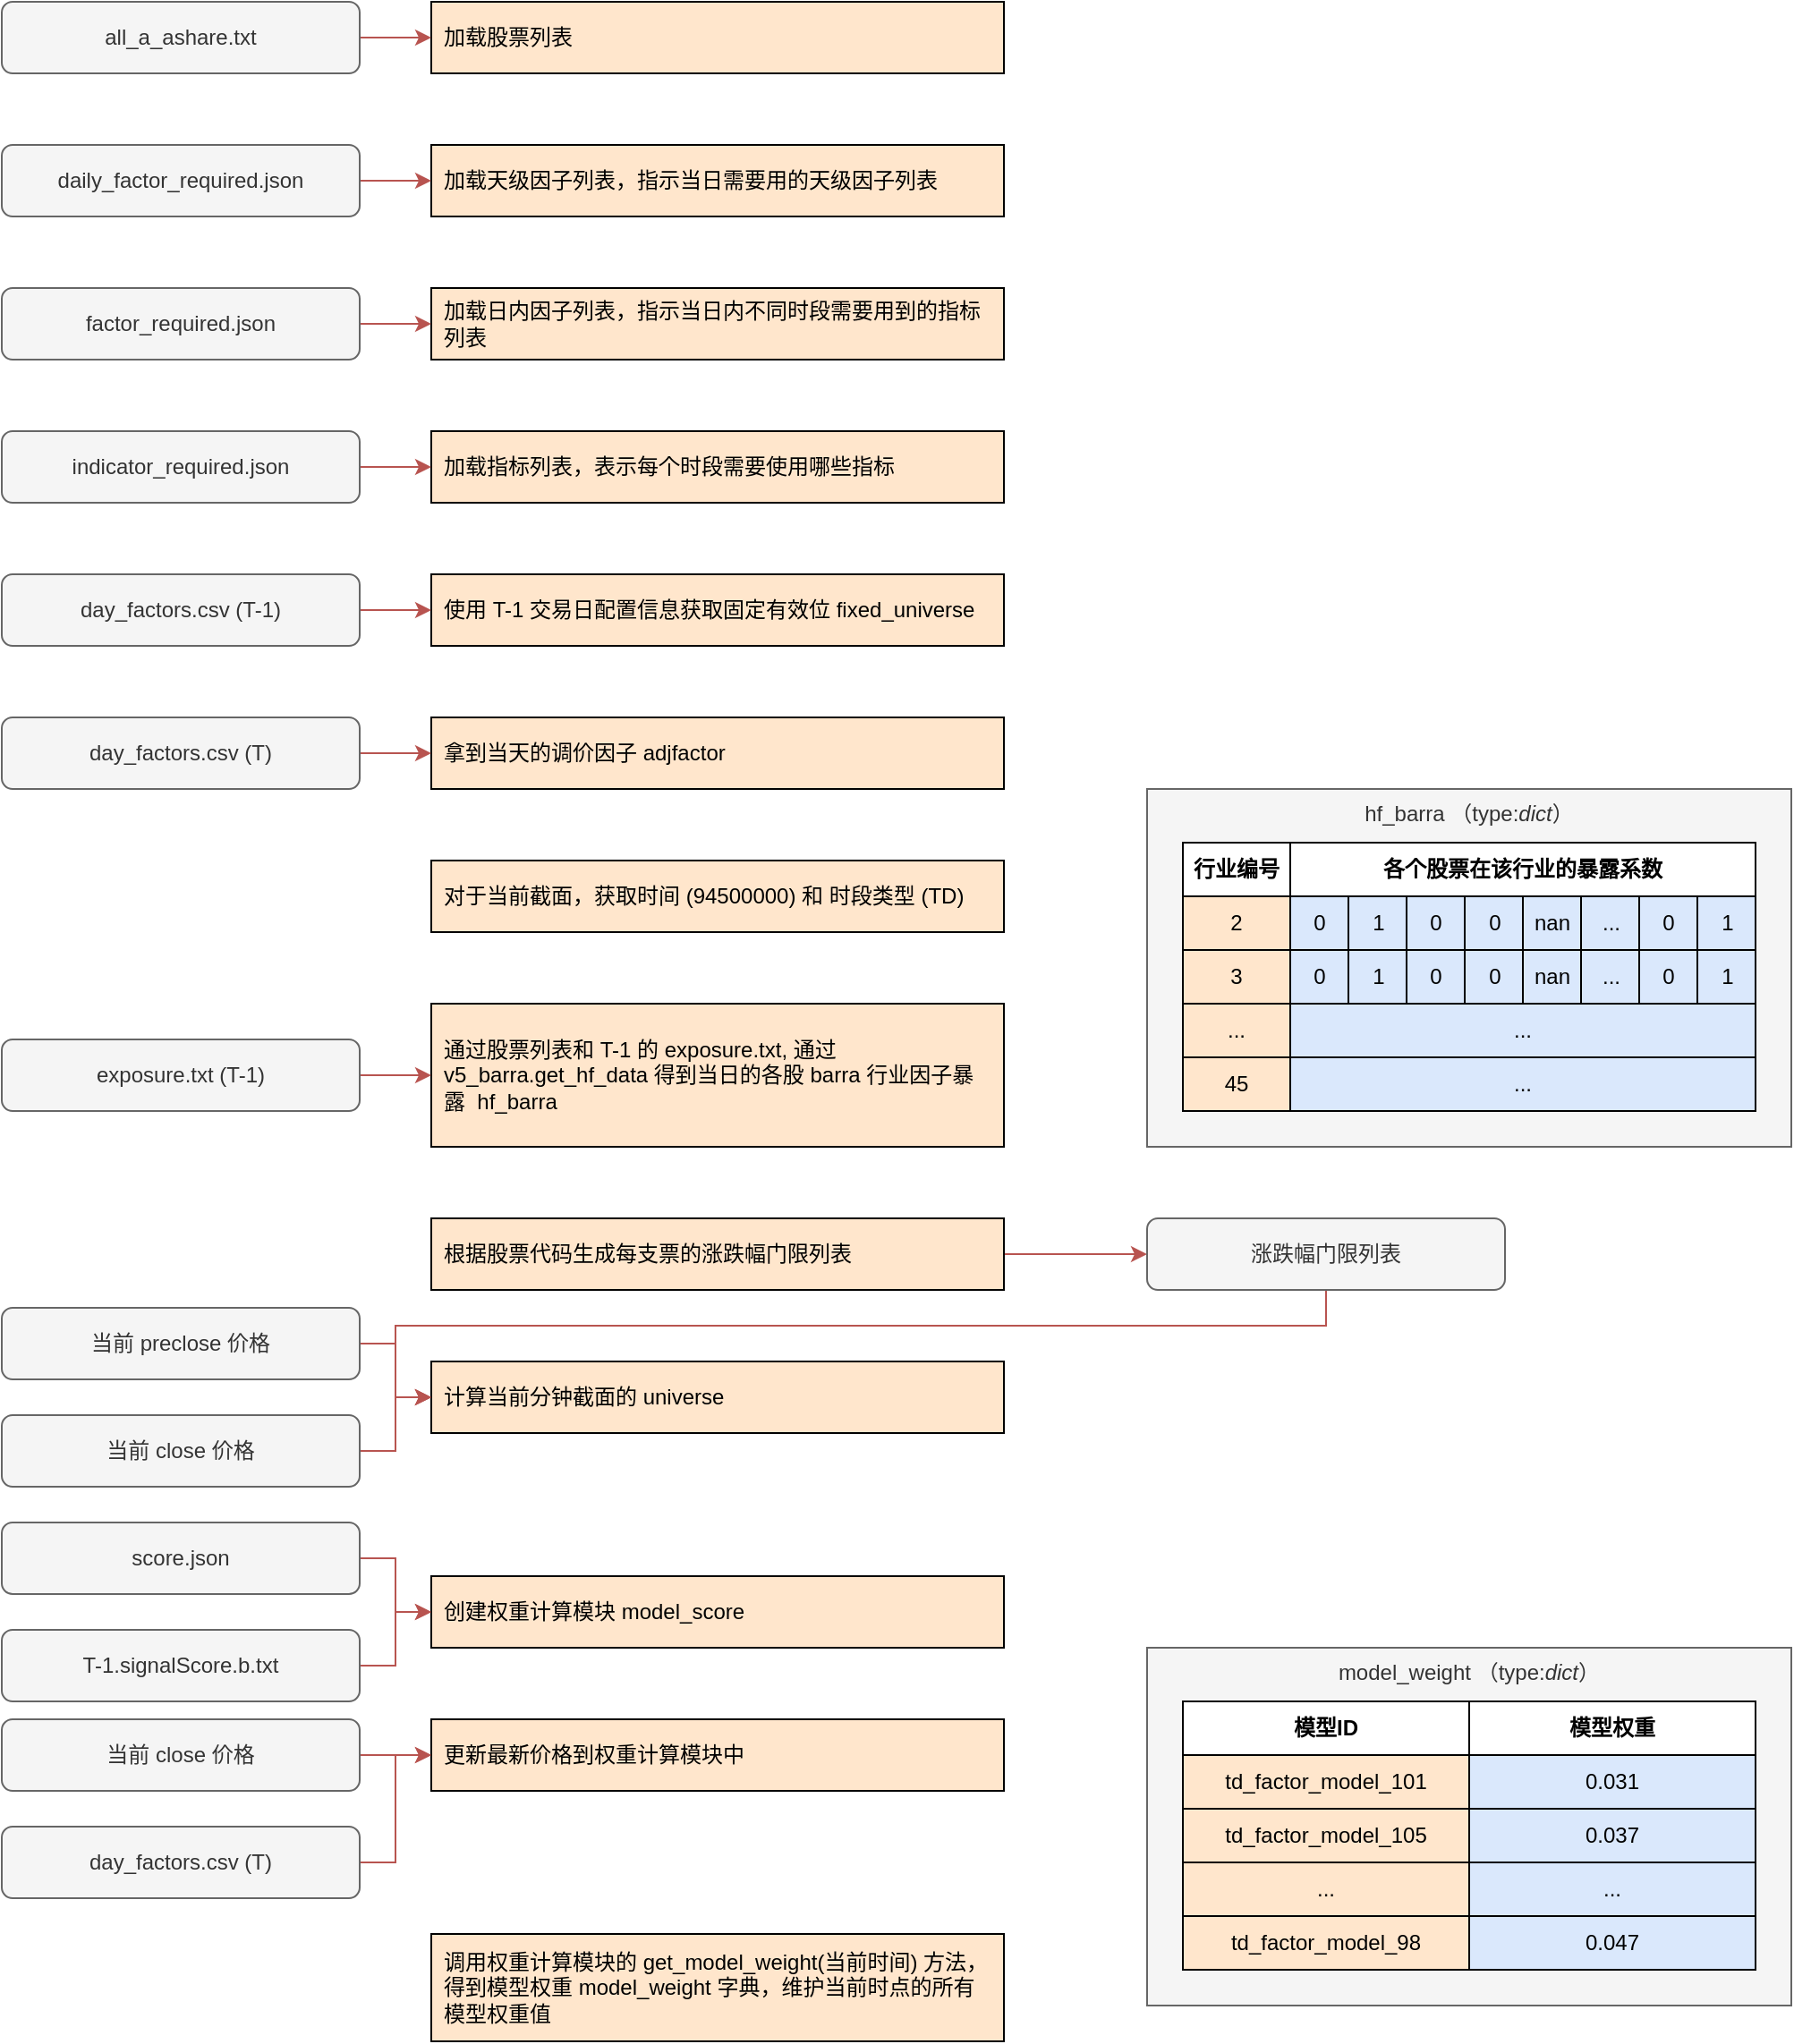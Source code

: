 <mxfile version="27.1.5">
  <diagram name="第 1 页" id="XfOoIQ8wgLelwQRDHksd">
    <mxGraphModel dx="1139" dy="667" grid="1" gridSize="10" guides="1" tooltips="1" connect="1" arrows="1" fold="1" page="1" pageScale="1" pageWidth="827" pageHeight="1169" math="0" shadow="0">
      <root>
        <mxCell id="0" />
        <mxCell id="1" parent="0" />
        <mxCell id="kYoe_I8JH5Og6u9T2peL-4" value="加载股票列表" style="rounded=0;whiteSpace=wrap;html=1;align=left;spacingLeft=5;spacingRight=5;spacingTop=2;spacingBottom=2;fillColor=#ffe6cc;strokeColor=#000000;" vertex="1" parent="1">
          <mxGeometry x="280" y="40" width="320" height="40" as="geometry" />
        </mxCell>
        <mxCell id="kYoe_I8JH5Og6u9T2peL-76" style="edgeStyle=orthogonalEdgeStyle;rounded=0;orthogonalLoop=1;jettySize=auto;html=1;exitX=1;exitY=0.5;exitDx=0;exitDy=0;fillColor=#f8cecc;strokeColor=#b85450;" edge="1" parent="1" source="kYoe_I8JH5Og6u9T2peL-5" target="kYoe_I8JH5Og6u9T2peL-4">
          <mxGeometry relative="1" as="geometry" />
        </mxCell>
        <mxCell id="kYoe_I8JH5Og6u9T2peL-5" value="all_a_ashare.txt" style="rounded=1;whiteSpace=wrap;html=1;fillColor=#f5f5f5;strokeColor=#666666;fontColor=#333333;" vertex="1" parent="1">
          <mxGeometry x="40" y="40" width="200" height="40" as="geometry" />
        </mxCell>
        <mxCell id="kYoe_I8JH5Og6u9T2peL-6" value="加载天级因子列表，指示当日需要用的天级因子列表" style="rounded=0;whiteSpace=wrap;html=1;align=left;spacingLeft=5;spacingRight=5;spacingTop=2;spacingBottom=2;fillColor=#ffe6cc;strokeColor=#000000;" vertex="1" parent="1">
          <mxGeometry x="280" y="120" width="320" height="40" as="geometry" />
        </mxCell>
        <mxCell id="kYoe_I8JH5Og6u9T2peL-75" style="edgeStyle=orthogonalEdgeStyle;rounded=0;orthogonalLoop=1;jettySize=auto;html=1;exitX=1;exitY=0.5;exitDx=0;exitDy=0;fillColor=#f8cecc;strokeColor=#b85450;" edge="1" parent="1" source="kYoe_I8JH5Og6u9T2peL-7" target="kYoe_I8JH5Og6u9T2peL-6">
          <mxGeometry relative="1" as="geometry" />
        </mxCell>
        <mxCell id="kYoe_I8JH5Og6u9T2peL-7" value="daily_factor_required.json" style="rounded=1;whiteSpace=wrap;html=1;fillColor=#f5f5f5;strokeColor=#666666;fontColor=#333333;" vertex="1" parent="1">
          <mxGeometry x="40" y="120" width="200" height="40" as="geometry" />
        </mxCell>
        <mxCell id="kYoe_I8JH5Og6u9T2peL-8" value="加载日内因子列表，指示当日内不同时段需要用到的指标列表" style="rounded=0;whiteSpace=wrap;html=1;align=left;spacingLeft=5;spacingRight=5;spacingTop=2;spacingBottom=2;fillColor=#ffe6cc;strokeColor=#000000;" vertex="1" parent="1">
          <mxGeometry x="280" y="200" width="320" height="40" as="geometry" />
        </mxCell>
        <mxCell id="kYoe_I8JH5Og6u9T2peL-74" style="edgeStyle=orthogonalEdgeStyle;rounded=0;orthogonalLoop=1;jettySize=auto;html=1;exitX=1;exitY=0.5;exitDx=0;exitDy=0;fillColor=#f8cecc;strokeColor=#b85450;" edge="1" parent="1" source="kYoe_I8JH5Og6u9T2peL-9" target="kYoe_I8JH5Og6u9T2peL-8">
          <mxGeometry relative="1" as="geometry" />
        </mxCell>
        <mxCell id="kYoe_I8JH5Og6u9T2peL-9" value="factor_required.json" style="rounded=1;whiteSpace=wrap;html=1;fillColor=#f5f5f5;strokeColor=#666666;fontColor=#333333;" vertex="1" parent="1">
          <mxGeometry x="40" y="200" width="200" height="40" as="geometry" />
        </mxCell>
        <mxCell id="kYoe_I8JH5Og6u9T2peL-10" value="加载指标列表，表示每个时段需要使用哪些指标" style="rounded=0;whiteSpace=wrap;html=1;align=left;spacingLeft=5;spacingRight=5;spacingTop=2;spacingBottom=2;fillColor=#ffe6cc;strokeColor=#000000;" vertex="1" parent="1">
          <mxGeometry x="280" y="280" width="320" height="40" as="geometry" />
        </mxCell>
        <mxCell id="kYoe_I8JH5Og6u9T2peL-73" style="edgeStyle=orthogonalEdgeStyle;rounded=0;orthogonalLoop=1;jettySize=auto;html=1;exitX=1;exitY=0.5;exitDx=0;exitDy=0;fillColor=#f8cecc;strokeColor=#b85450;" edge="1" parent="1" source="kYoe_I8JH5Og6u9T2peL-11" target="kYoe_I8JH5Og6u9T2peL-10">
          <mxGeometry relative="1" as="geometry" />
        </mxCell>
        <mxCell id="kYoe_I8JH5Og6u9T2peL-11" value="indicator_required.json" style="rounded=1;whiteSpace=wrap;html=1;fillColor=#f5f5f5;strokeColor=#666666;fontColor=#333333;" vertex="1" parent="1">
          <mxGeometry x="40" y="280" width="200" height="40" as="geometry" />
        </mxCell>
        <mxCell id="kYoe_I8JH5Og6u9T2peL-13" value="使用 T-1 交易日配置信息获取固定有效位&amp;nbsp;fixed_universe" style="rounded=0;whiteSpace=wrap;html=1;align=left;spacingLeft=5;spacingRight=5;spacingTop=2;spacingBottom=2;fillColor=#ffe6cc;strokeColor=#000000;" vertex="1" parent="1">
          <mxGeometry x="280" y="360" width="320" height="40" as="geometry" />
        </mxCell>
        <mxCell id="kYoe_I8JH5Og6u9T2peL-72" style="edgeStyle=orthogonalEdgeStyle;rounded=0;orthogonalLoop=1;jettySize=auto;html=1;exitX=1;exitY=0.5;exitDx=0;exitDy=0;fillColor=#f8cecc;strokeColor=#b85450;" edge="1" parent="1" source="kYoe_I8JH5Og6u9T2peL-14" target="kYoe_I8JH5Og6u9T2peL-13">
          <mxGeometry relative="1" as="geometry" />
        </mxCell>
        <mxCell id="kYoe_I8JH5Og6u9T2peL-14" value="day_factors.csv (T-1)" style="rounded=1;whiteSpace=wrap;html=1;fillColor=#f5f5f5;strokeColor=#666666;fontColor=#333333;" vertex="1" parent="1">
          <mxGeometry x="40" y="360" width="200" height="40" as="geometry" />
        </mxCell>
        <mxCell id="kYoe_I8JH5Og6u9T2peL-15" value="拿到当天的调价因子&amp;nbsp;adjfactor" style="rounded=0;whiteSpace=wrap;html=1;align=left;spacingLeft=5;spacingRight=5;spacingTop=2;spacingBottom=2;fillColor=#ffe6cc;strokeColor=#000000;" vertex="1" parent="1">
          <mxGeometry x="280" y="440" width="320" height="40" as="geometry" />
        </mxCell>
        <mxCell id="kYoe_I8JH5Og6u9T2peL-71" style="edgeStyle=orthogonalEdgeStyle;rounded=0;orthogonalLoop=1;jettySize=auto;html=1;exitX=1;exitY=0.5;exitDx=0;exitDy=0;fillColor=#f8cecc;strokeColor=#b85450;" edge="1" parent="1" source="kYoe_I8JH5Og6u9T2peL-16" target="kYoe_I8JH5Og6u9T2peL-15">
          <mxGeometry relative="1" as="geometry" />
        </mxCell>
        <mxCell id="kYoe_I8JH5Og6u9T2peL-16" value="day_factors.csv (T)" style="rounded=1;whiteSpace=wrap;html=1;fillColor=#f5f5f5;strokeColor=#666666;fontColor=#333333;" vertex="1" parent="1">
          <mxGeometry x="40" y="440" width="200" height="40" as="geometry" />
        </mxCell>
        <mxCell id="kYoe_I8JH5Og6u9T2peL-17" value="对于当前截面，获取时间 (94500000)&amp;nbsp;和&amp;nbsp;时段类型 (TD)" style="rounded=0;whiteSpace=wrap;html=1;align=left;spacingLeft=5;spacingRight=5;spacingTop=2;spacingBottom=2;fillColor=#ffe6cc;strokeColor=#000000;" vertex="1" parent="1">
          <mxGeometry x="280" y="520" width="320" height="40" as="geometry" />
        </mxCell>
        <mxCell id="kYoe_I8JH5Og6u9T2peL-18" value="通过股票列表和 T-1&amp;nbsp;的 exposure.txt,&amp;nbsp;通过 v5_barra.get_hf_data 得到当日的各股 barra&amp;nbsp;行业因子暴露&amp;nbsp; hf_barra" style="rounded=0;whiteSpace=wrap;html=1;align=left;spacingLeft=5;spacingRight=5;spacingTop=2;spacingBottom=2;fillColor=#ffe6cc;strokeColor=#000000;" vertex="1" parent="1">
          <mxGeometry x="280" y="600" width="320" height="80" as="geometry" />
        </mxCell>
        <mxCell id="kYoe_I8JH5Og6u9T2peL-70" style="edgeStyle=orthogonalEdgeStyle;rounded=0;orthogonalLoop=1;jettySize=auto;html=1;exitX=1;exitY=0.5;exitDx=0;exitDy=0;fillColor=#f8cecc;strokeColor=#b85450;" edge="1" parent="1" source="kYoe_I8JH5Og6u9T2peL-19" target="kYoe_I8JH5Og6u9T2peL-18">
          <mxGeometry relative="1" as="geometry" />
        </mxCell>
        <mxCell id="kYoe_I8JH5Og6u9T2peL-19" value="exposure.txt (T-1)" style="rounded=1;whiteSpace=wrap;html=1;fillColor=#f5f5f5;strokeColor=#666666;fontColor=#333333;" vertex="1" parent="1">
          <mxGeometry x="40" y="620" width="200" height="40" as="geometry" />
        </mxCell>
        <mxCell id="kYoe_I8JH5Og6u9T2peL-57" value="" style="group" vertex="1" connectable="0" parent="1">
          <mxGeometry x="680" y="480" width="360" height="200" as="geometry" />
        </mxCell>
        <mxCell id="kYoe_I8JH5Og6u9T2peL-20" value="hf_barra （type:&lt;i&gt;dict&lt;/i&gt;）" style="rounded=0;whiteSpace=wrap;html=1;verticalAlign=top;fillColor=#f5f5f5;fontColor=#333333;strokeColor=#666666;" vertex="1" parent="kYoe_I8JH5Og6u9T2peL-57">
          <mxGeometry width="360" height="200" as="geometry" />
        </mxCell>
        <mxCell id="kYoe_I8JH5Og6u9T2peL-23" value="行业编号" style="rounded=0;whiteSpace=wrap;html=1;fontStyle=1" vertex="1" parent="kYoe_I8JH5Og6u9T2peL-57">
          <mxGeometry x="20" y="30" width="60" height="30" as="geometry" />
        </mxCell>
        <mxCell id="kYoe_I8JH5Og6u9T2peL-24" value="2" style="rounded=0;whiteSpace=wrap;html=1;fillColor=#ffe6cc;strokeColor=#000000;" vertex="1" parent="kYoe_I8JH5Og6u9T2peL-57">
          <mxGeometry x="20" y="60" width="60" height="30" as="geometry" />
        </mxCell>
        <mxCell id="kYoe_I8JH5Og6u9T2peL-25" value="3" style="rounded=0;whiteSpace=wrap;html=1;fillColor=#ffe6cc;strokeColor=#000000;" vertex="1" parent="kYoe_I8JH5Og6u9T2peL-57">
          <mxGeometry x="20" y="90" width="60" height="30" as="geometry" />
        </mxCell>
        <mxCell id="kYoe_I8JH5Og6u9T2peL-27" value="..." style="rounded=0;whiteSpace=wrap;html=1;fillColor=#ffe6cc;strokeColor=#000000;" vertex="1" parent="kYoe_I8JH5Og6u9T2peL-57">
          <mxGeometry x="20" y="120" width="60" height="30" as="geometry" />
        </mxCell>
        <mxCell id="kYoe_I8JH5Og6u9T2peL-28" value="45" style="rounded=0;whiteSpace=wrap;html=1;fillColor=#ffe6cc;strokeColor=#000000;" vertex="1" parent="kYoe_I8JH5Og6u9T2peL-57">
          <mxGeometry x="20" y="150" width="60" height="30" as="geometry" />
        </mxCell>
        <mxCell id="kYoe_I8JH5Og6u9T2peL-29" value="0" style="rounded=0;whiteSpace=wrap;html=1;container=0;fillColor=#dae8fc;strokeColor=#000000;" vertex="1" parent="kYoe_I8JH5Og6u9T2peL-57">
          <mxGeometry x="80" y="60" width="32.5" height="30" as="geometry" />
        </mxCell>
        <mxCell id="kYoe_I8JH5Og6u9T2peL-30" value="1" style="rounded=0;whiteSpace=wrap;html=1;container=0;fillColor=#dae8fc;strokeColor=#000000;" vertex="1" parent="kYoe_I8JH5Og6u9T2peL-57">
          <mxGeometry x="112.5" y="60" width="32.5" height="30" as="geometry" />
        </mxCell>
        <mxCell id="kYoe_I8JH5Og6u9T2peL-31" value="0" style="rounded=0;whiteSpace=wrap;html=1;container=0;fillColor=#dae8fc;strokeColor=#000000;" vertex="1" parent="kYoe_I8JH5Og6u9T2peL-57">
          <mxGeometry x="145" y="60" width="32.5" height="30" as="geometry" />
        </mxCell>
        <mxCell id="kYoe_I8JH5Og6u9T2peL-32" value="0" style="rounded=0;whiteSpace=wrap;html=1;container=0;fillColor=#dae8fc;strokeColor=#000000;" vertex="1" parent="kYoe_I8JH5Og6u9T2peL-57">
          <mxGeometry x="177.5" y="60" width="32.5" height="30" as="geometry" />
        </mxCell>
        <mxCell id="kYoe_I8JH5Og6u9T2peL-33" value="nan" style="rounded=0;whiteSpace=wrap;html=1;container=0;fillColor=#dae8fc;strokeColor=#000000;" vertex="1" parent="kYoe_I8JH5Og6u9T2peL-57">
          <mxGeometry x="210" y="60" width="32.5" height="30" as="geometry" />
        </mxCell>
        <mxCell id="kYoe_I8JH5Og6u9T2peL-34" value="..." style="rounded=0;whiteSpace=wrap;html=1;container=0;fillColor=#dae8fc;strokeColor=#000000;" vertex="1" parent="kYoe_I8JH5Og6u9T2peL-57">
          <mxGeometry x="242.5" y="60" width="32.5" height="30" as="geometry" />
        </mxCell>
        <mxCell id="kYoe_I8JH5Og6u9T2peL-35" value="0" style="rounded=0;whiteSpace=wrap;html=1;container=0;fillColor=#dae8fc;strokeColor=#000000;" vertex="1" parent="kYoe_I8JH5Og6u9T2peL-57">
          <mxGeometry x="275" y="60" width="32.5" height="30" as="geometry" />
        </mxCell>
        <mxCell id="kYoe_I8JH5Og6u9T2peL-36" value="1" style="rounded=0;whiteSpace=wrap;html=1;container=0;fillColor=#dae8fc;strokeColor=#000000;" vertex="1" parent="kYoe_I8JH5Og6u9T2peL-57">
          <mxGeometry x="307.5" y="60" width="32.5" height="30" as="geometry" />
        </mxCell>
        <mxCell id="kYoe_I8JH5Og6u9T2peL-37" value="各个股票在该行业的暴露系数" style="rounded=0;whiteSpace=wrap;html=1;container=0;fontStyle=1" vertex="1" parent="kYoe_I8JH5Og6u9T2peL-57">
          <mxGeometry x="80" y="30" width="260" height="30" as="geometry" />
        </mxCell>
        <mxCell id="kYoe_I8JH5Og6u9T2peL-38" value="0" style="rounded=0;whiteSpace=wrap;html=1;container=0;fillColor=#dae8fc;strokeColor=#000000;" vertex="1" parent="kYoe_I8JH5Og6u9T2peL-57">
          <mxGeometry x="80" y="90" width="32.5" height="30" as="geometry" />
        </mxCell>
        <mxCell id="kYoe_I8JH5Og6u9T2peL-39" value="1" style="rounded=0;whiteSpace=wrap;html=1;container=0;fillColor=#dae8fc;strokeColor=#000000;" vertex="1" parent="kYoe_I8JH5Og6u9T2peL-57">
          <mxGeometry x="112.5" y="90" width="32.5" height="30" as="geometry" />
        </mxCell>
        <mxCell id="kYoe_I8JH5Og6u9T2peL-40" value="0" style="rounded=0;whiteSpace=wrap;html=1;container=0;fillColor=#dae8fc;strokeColor=#000000;" vertex="1" parent="kYoe_I8JH5Og6u9T2peL-57">
          <mxGeometry x="145" y="90" width="32.5" height="30" as="geometry" />
        </mxCell>
        <mxCell id="kYoe_I8JH5Og6u9T2peL-41" value="0" style="rounded=0;whiteSpace=wrap;html=1;container=0;fillColor=#dae8fc;strokeColor=#000000;" vertex="1" parent="kYoe_I8JH5Og6u9T2peL-57">
          <mxGeometry x="177.5" y="90" width="32.5" height="30" as="geometry" />
        </mxCell>
        <mxCell id="kYoe_I8JH5Og6u9T2peL-42" value="nan" style="rounded=0;whiteSpace=wrap;html=1;container=0;fillColor=#dae8fc;strokeColor=#000000;" vertex="1" parent="kYoe_I8JH5Og6u9T2peL-57">
          <mxGeometry x="210" y="90" width="32.5" height="30" as="geometry" />
        </mxCell>
        <mxCell id="kYoe_I8JH5Og6u9T2peL-43" value="..." style="rounded=0;whiteSpace=wrap;html=1;container=0;fillColor=#dae8fc;strokeColor=#000000;" vertex="1" parent="kYoe_I8JH5Og6u9T2peL-57">
          <mxGeometry x="242.5" y="90" width="32.5" height="30" as="geometry" />
        </mxCell>
        <mxCell id="kYoe_I8JH5Og6u9T2peL-44" value="0" style="rounded=0;whiteSpace=wrap;html=1;container=0;fillColor=#dae8fc;strokeColor=#000000;" vertex="1" parent="kYoe_I8JH5Og6u9T2peL-57">
          <mxGeometry x="275" y="90" width="32.5" height="30" as="geometry" />
        </mxCell>
        <mxCell id="kYoe_I8JH5Og6u9T2peL-45" value="1" style="rounded=0;whiteSpace=wrap;html=1;container=0;fillColor=#dae8fc;strokeColor=#000000;" vertex="1" parent="kYoe_I8JH5Og6u9T2peL-57">
          <mxGeometry x="307.5" y="90" width="32.5" height="30" as="geometry" />
        </mxCell>
        <mxCell id="kYoe_I8JH5Og6u9T2peL-54" value="..." style="rounded=0;whiteSpace=wrap;html=1;container=0;fillColor=#dae8fc;strokeColor=#000000;" vertex="1" parent="kYoe_I8JH5Og6u9T2peL-57">
          <mxGeometry x="80" y="120" width="260" height="30" as="geometry" />
        </mxCell>
        <mxCell id="kYoe_I8JH5Og6u9T2peL-55" value="..." style="rounded=0;whiteSpace=wrap;html=1;container=0;fillColor=#dae8fc;strokeColor=#000000;" vertex="1" parent="kYoe_I8JH5Og6u9T2peL-57">
          <mxGeometry x="80" y="150" width="260" height="30" as="geometry" />
        </mxCell>
        <mxCell id="kYoe_I8JH5Og6u9T2peL-60" value="计算当前分钟截面的&amp;nbsp;universe" style="rounded=0;whiteSpace=wrap;html=1;align=left;spacingLeft=5;spacingRight=5;spacingTop=2;spacingBottom=2;fillColor=#ffe6cc;strokeColor=#000000;" vertex="1" parent="1">
          <mxGeometry x="280" y="800" width="320" height="40" as="geometry" />
        </mxCell>
        <mxCell id="kYoe_I8JH5Og6u9T2peL-69" style="edgeStyle=orthogonalEdgeStyle;rounded=0;orthogonalLoop=1;jettySize=auto;html=1;exitX=1;exitY=0.5;exitDx=0;exitDy=0;fillColor=#f8cecc;strokeColor=#b85450;" edge="1" parent="1" source="kYoe_I8JH5Og6u9T2peL-61" target="kYoe_I8JH5Og6u9T2peL-60">
          <mxGeometry relative="1" as="geometry" />
        </mxCell>
        <mxCell id="kYoe_I8JH5Og6u9T2peL-61" value="当前 close&amp;nbsp;价格" style="rounded=1;whiteSpace=wrap;html=1;fillColor=#f5f5f5;fontColor=#333333;strokeColor=#666666;" vertex="1" parent="1">
          <mxGeometry x="40" y="830" width="200" height="40" as="geometry" />
        </mxCell>
        <mxCell id="kYoe_I8JH5Og6u9T2peL-68" style="edgeStyle=orthogonalEdgeStyle;rounded=0;orthogonalLoop=1;jettySize=auto;html=1;exitX=1;exitY=0.5;exitDx=0;exitDy=0;fillColor=#f8cecc;strokeColor=#b85450;" edge="1" parent="1" source="kYoe_I8JH5Og6u9T2peL-62" target="kYoe_I8JH5Og6u9T2peL-60">
          <mxGeometry relative="1" as="geometry" />
        </mxCell>
        <mxCell id="kYoe_I8JH5Og6u9T2peL-62" value="当前 preclose&amp;nbsp;价格" style="rounded=1;whiteSpace=wrap;html=1;fillColor=#f5f5f5;fontColor=#333333;strokeColor=#666666;" vertex="1" parent="1">
          <mxGeometry x="40" y="770" width="200" height="40" as="geometry" />
        </mxCell>
        <mxCell id="kYoe_I8JH5Og6u9T2peL-66" style="edgeStyle=orthogonalEdgeStyle;rounded=0;orthogonalLoop=1;jettySize=auto;html=1;exitX=1;exitY=0.5;exitDx=0;exitDy=0;fillColor=#f8cecc;strokeColor=#b85450;" edge="1" parent="1" source="kYoe_I8JH5Og6u9T2peL-63" target="kYoe_I8JH5Og6u9T2peL-65">
          <mxGeometry relative="1" as="geometry" />
        </mxCell>
        <mxCell id="kYoe_I8JH5Og6u9T2peL-63" value="根据股票代码生成每支票的涨跌幅门限列表" style="rounded=0;whiteSpace=wrap;html=1;align=left;spacingLeft=5;spacingRight=5;spacingTop=2;spacingBottom=2;fillColor=#ffe6cc;strokeColor=#000000;" vertex="1" parent="1">
          <mxGeometry x="280" y="720" width="320" height="40" as="geometry" />
        </mxCell>
        <mxCell id="kYoe_I8JH5Og6u9T2peL-67" style="edgeStyle=orthogonalEdgeStyle;rounded=0;orthogonalLoop=1;jettySize=auto;html=1;exitX=0.5;exitY=1;exitDx=0;exitDy=0;entryX=0;entryY=0.5;entryDx=0;entryDy=0;fillColor=#f8cecc;strokeColor=#b85450;" edge="1" parent="1" source="kYoe_I8JH5Og6u9T2peL-65" target="kYoe_I8JH5Og6u9T2peL-60">
          <mxGeometry relative="1" as="geometry" />
        </mxCell>
        <mxCell id="kYoe_I8JH5Og6u9T2peL-65" value="涨跌幅门限列表" style="rounded=1;whiteSpace=wrap;html=1;fillColor=#f5f5f5;strokeColor=#666666;fontColor=#333333;" vertex="1" parent="1">
          <mxGeometry x="680" y="720" width="200" height="40" as="geometry" />
        </mxCell>
        <mxCell id="kYoe_I8JH5Og6u9T2peL-77" value="创建权重计算模块&amp;nbsp;model_score&amp;nbsp;" style="rounded=0;whiteSpace=wrap;html=1;align=left;spacingLeft=5;spacingRight=5;spacingTop=2;spacingBottom=2;fillColor=#ffe6cc;strokeColor=#000000;" vertex="1" parent="1">
          <mxGeometry x="280" y="920" width="320" height="40" as="geometry" />
        </mxCell>
        <mxCell id="kYoe_I8JH5Og6u9T2peL-80" style="edgeStyle=orthogonalEdgeStyle;rounded=0;orthogonalLoop=1;jettySize=auto;html=1;exitX=1;exitY=0.5;exitDx=0;exitDy=0;fillColor=#f8cecc;strokeColor=#b85450;" edge="1" parent="1" source="kYoe_I8JH5Og6u9T2peL-78" target="kYoe_I8JH5Og6u9T2peL-77">
          <mxGeometry relative="1" as="geometry" />
        </mxCell>
        <mxCell id="kYoe_I8JH5Og6u9T2peL-78" value="score.json" style="rounded=1;whiteSpace=wrap;html=1;fillColor=#f5f5f5;fontColor=#333333;strokeColor=#666666;" vertex="1" parent="1">
          <mxGeometry x="40" y="890" width="200" height="40" as="geometry" />
        </mxCell>
        <mxCell id="kYoe_I8JH5Og6u9T2peL-81" style="edgeStyle=orthogonalEdgeStyle;rounded=0;orthogonalLoop=1;jettySize=auto;html=1;exitX=1;exitY=0.5;exitDx=0;exitDy=0;entryX=0;entryY=0.5;entryDx=0;entryDy=0;fillColor=#f8cecc;strokeColor=#b85450;" edge="1" parent="1" source="kYoe_I8JH5Og6u9T2peL-79" target="kYoe_I8JH5Og6u9T2peL-77">
          <mxGeometry relative="1" as="geometry">
            <mxPoint x="270" y="960" as="targetPoint" />
          </mxGeometry>
        </mxCell>
        <mxCell id="kYoe_I8JH5Og6u9T2peL-79" value="T-1.signalScore.b.txt" style="rounded=1;whiteSpace=wrap;html=1;fillColor=#f5f5f5;fontColor=#333333;strokeColor=#666666;" vertex="1" parent="1">
          <mxGeometry x="40" y="950" width="200" height="40" as="geometry" />
        </mxCell>
        <mxCell id="kYoe_I8JH5Og6u9T2peL-82" value="更新最新价格到权重计算模块中" style="rounded=0;whiteSpace=wrap;html=1;align=left;spacingLeft=5;spacingRight=5;spacingTop=2;spacingBottom=2;fillColor=#ffe6cc;strokeColor=#000000;" vertex="1" parent="1">
          <mxGeometry x="280" y="1000" width="320" height="40" as="geometry" />
        </mxCell>
        <mxCell id="kYoe_I8JH5Og6u9T2peL-84" style="edgeStyle=orthogonalEdgeStyle;rounded=0;orthogonalLoop=1;jettySize=auto;html=1;exitX=1;exitY=0.5;exitDx=0;exitDy=0;fillColor=#f8cecc;strokeColor=#b85450;" edge="1" parent="1" source="kYoe_I8JH5Og6u9T2peL-83" target="kYoe_I8JH5Og6u9T2peL-82">
          <mxGeometry relative="1" as="geometry" />
        </mxCell>
        <mxCell id="kYoe_I8JH5Og6u9T2peL-83" value="当前 close&amp;nbsp;价格" style="rounded=1;whiteSpace=wrap;html=1;fillColor=#f5f5f5;fontColor=#333333;strokeColor=#666666;" vertex="1" parent="1">
          <mxGeometry x="40" y="1000" width="200" height="40" as="geometry" />
        </mxCell>
        <mxCell id="kYoe_I8JH5Og6u9T2peL-86" style="edgeStyle=orthogonalEdgeStyle;rounded=0;orthogonalLoop=1;jettySize=auto;html=1;exitX=1;exitY=0.5;exitDx=0;exitDy=0;entryX=0;entryY=0.5;entryDx=0;entryDy=0;fillColor=#f8cecc;strokeColor=#b85450;" edge="1" parent="1" source="kYoe_I8JH5Og6u9T2peL-85" target="kYoe_I8JH5Og6u9T2peL-82">
          <mxGeometry relative="1" as="geometry" />
        </mxCell>
        <mxCell id="kYoe_I8JH5Og6u9T2peL-85" value="day_factors.csv (T)" style="rounded=1;whiteSpace=wrap;html=1;fillColor=#f5f5f5;strokeColor=#666666;fontColor=#333333;" vertex="1" parent="1">
          <mxGeometry x="40" y="1060" width="200" height="40" as="geometry" />
        </mxCell>
        <mxCell id="kYoe_I8JH5Og6u9T2peL-87" value="调用权重计算模块的&amp;nbsp;get_model_weight(当前时间) 方法，得到模型权重&amp;nbsp;model_weight&amp;nbsp;字典，维护当前时点的所有模型权重值" style="rounded=0;whiteSpace=wrap;html=1;align=left;spacingLeft=5;spacingRight=5;spacingTop=2;spacingBottom=2;fillColor=#ffe6cc;strokeColor=#000000;" vertex="1" parent="1">
          <mxGeometry x="280" y="1120" width="320" height="60" as="geometry" />
        </mxCell>
        <mxCell id="kYoe_I8JH5Og6u9T2peL-88" value="" style="group" vertex="1" connectable="0" parent="1">
          <mxGeometry x="680" y="960" width="360" height="200" as="geometry" />
        </mxCell>
        <mxCell id="kYoe_I8JH5Og6u9T2peL-89" value="model_weight （type:&lt;i&gt;dict&lt;/i&gt;）" style="rounded=0;whiteSpace=wrap;html=1;verticalAlign=top;fillColor=#f5f5f5;fontColor=#333333;strokeColor=#666666;" vertex="1" parent="kYoe_I8JH5Og6u9T2peL-88">
          <mxGeometry width="360" height="200" as="geometry" />
        </mxCell>
        <mxCell id="kYoe_I8JH5Og6u9T2peL-90" value="模型ID" style="rounded=0;whiteSpace=wrap;html=1;fontStyle=1" vertex="1" parent="kYoe_I8JH5Og6u9T2peL-88">
          <mxGeometry x="20" y="30" width="160" height="30" as="geometry" />
        </mxCell>
        <mxCell id="kYoe_I8JH5Og6u9T2peL-91" value="td_factor_model_101" style="rounded=0;whiteSpace=wrap;html=1;fillColor=#ffe6cc;strokeColor=#000000;" vertex="1" parent="kYoe_I8JH5Og6u9T2peL-88">
          <mxGeometry x="20" y="60" width="160" height="30" as="geometry" />
        </mxCell>
        <mxCell id="kYoe_I8JH5Og6u9T2peL-92" value="td_factor_model_105" style="rounded=0;whiteSpace=wrap;html=1;fillColor=#ffe6cc;strokeColor=#000000;" vertex="1" parent="kYoe_I8JH5Og6u9T2peL-88">
          <mxGeometry x="20" y="90" width="160" height="30" as="geometry" />
        </mxCell>
        <mxCell id="kYoe_I8JH5Og6u9T2peL-93" value="..." style="rounded=0;whiteSpace=wrap;html=1;fillColor=#ffe6cc;strokeColor=#000000;" vertex="1" parent="kYoe_I8JH5Og6u9T2peL-88">
          <mxGeometry x="20" y="120" width="160" height="30" as="geometry" />
        </mxCell>
        <mxCell id="kYoe_I8JH5Og6u9T2peL-94" value="td_factor_model_98" style="rounded=0;whiteSpace=wrap;html=1;fillColor=#ffe6cc;strokeColor=#000000;" vertex="1" parent="kYoe_I8JH5Og6u9T2peL-88">
          <mxGeometry x="20" y="150" width="160" height="30" as="geometry" />
        </mxCell>
        <mxCell id="kYoe_I8JH5Og6u9T2peL-103" value="模型权重" style="rounded=0;whiteSpace=wrap;html=1;container=0;fontStyle=1" vertex="1" parent="kYoe_I8JH5Og6u9T2peL-88">
          <mxGeometry x="180" y="30" width="160" height="30" as="geometry" />
        </mxCell>
        <mxCell id="kYoe_I8JH5Og6u9T2peL-112" value="..." style="rounded=0;whiteSpace=wrap;html=1;container=0;fillColor=#dae8fc;strokeColor=#000000;" vertex="1" parent="kYoe_I8JH5Og6u9T2peL-88">
          <mxGeometry x="180" y="120" width="160" height="30" as="geometry" />
        </mxCell>
        <mxCell id="kYoe_I8JH5Og6u9T2peL-113" value="0.047" style="rounded=0;whiteSpace=wrap;html=1;container=0;fillColor=#dae8fc;strokeColor=#000000;" vertex="1" parent="kYoe_I8JH5Og6u9T2peL-88">
          <mxGeometry x="180" y="150" width="160" height="30" as="geometry" />
        </mxCell>
        <mxCell id="kYoe_I8JH5Og6u9T2peL-114" value="0.037" style="rounded=0;whiteSpace=wrap;html=1;container=0;fillColor=#dae8fc;strokeColor=#000000;" vertex="1" parent="kYoe_I8JH5Og6u9T2peL-88">
          <mxGeometry x="180" y="90" width="160" height="30" as="geometry" />
        </mxCell>
        <mxCell id="kYoe_I8JH5Og6u9T2peL-115" value="0.031" style="rounded=0;whiteSpace=wrap;html=1;container=0;fillColor=#dae8fc;strokeColor=#000000;" vertex="1" parent="kYoe_I8JH5Og6u9T2peL-88">
          <mxGeometry x="180" y="60" width="160" height="30" as="geometry" />
        </mxCell>
      </root>
    </mxGraphModel>
  </diagram>
</mxfile>
